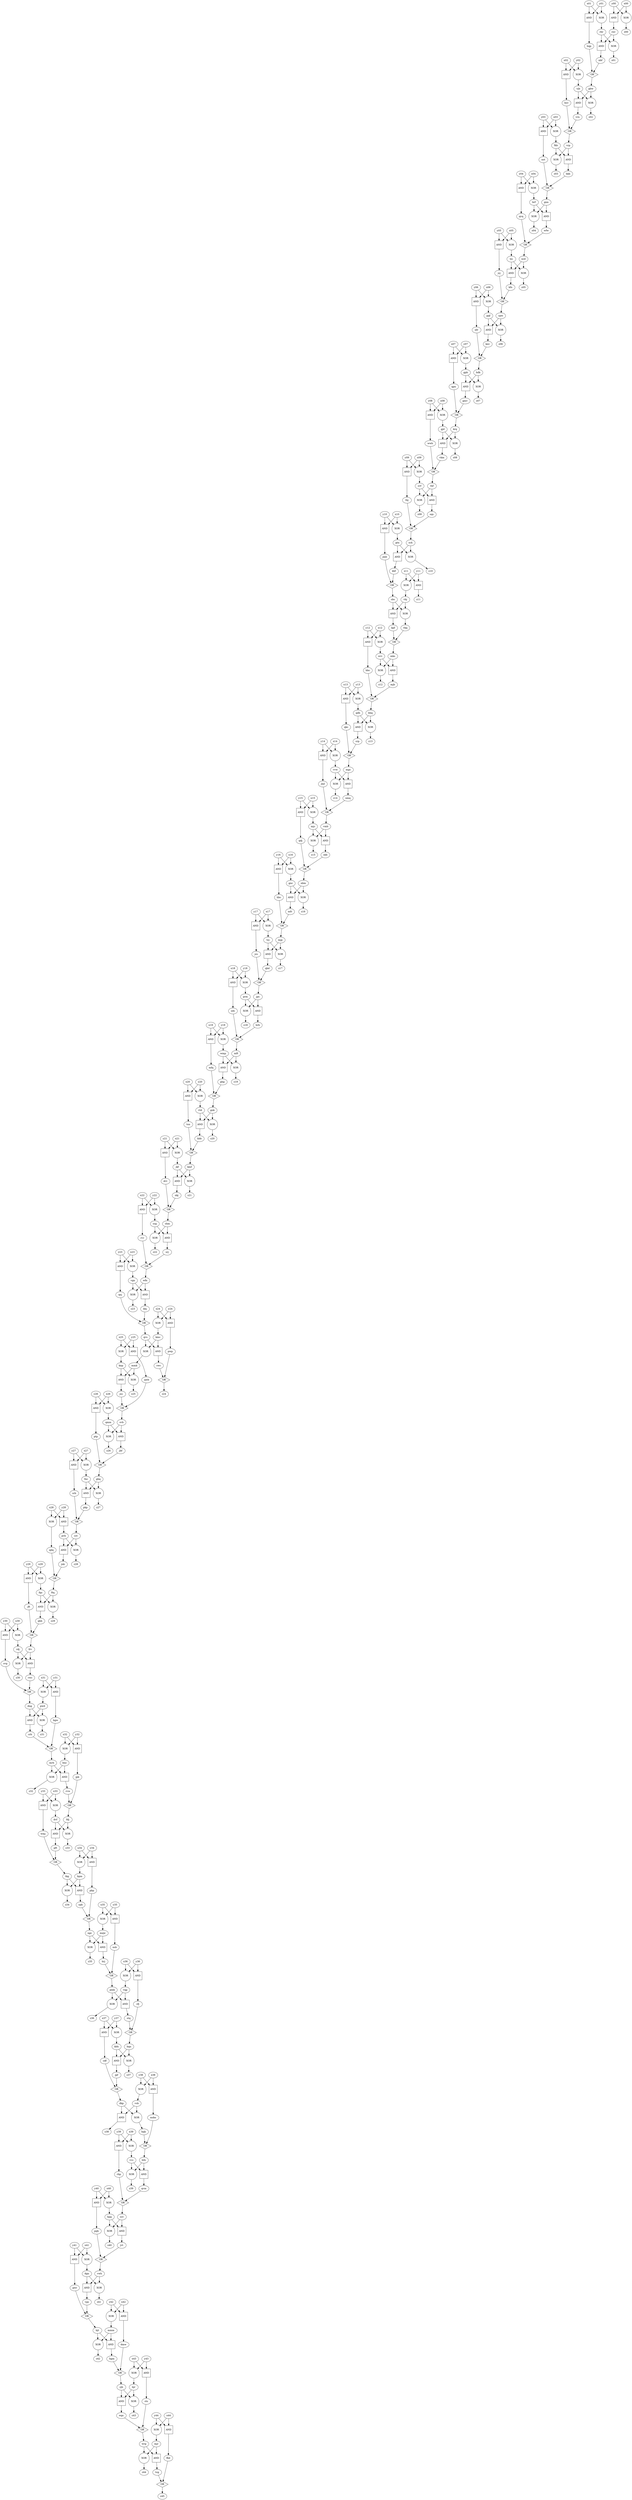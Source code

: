 digraph G {
   GATE1[label="XOR" shape="circle"];
   GATE2[label="XOR" shape="circle"];
   GATE3[label="XOR" shape="circle"];
   GATE4[label="AND" shape="square"];
   GATE5[label="AND" shape="square"];
   GATE6[label="XOR" shape="circle"];
   GATE7[label="XOR" shape="circle"];
   GATE8[label="XOR" shape="circle"];
   GATE9[label="AND" shape="square"];
   GATE10[label="OR" shape="diamond"];
   GATE11[label="AND" shape="square"];
   GATE12[label="AND" shape="square"];
   GATE13[label="XOR" shape="circle"];
   GATE14[label="XOR" shape="circle"];
   GATE15[label="AND" shape="square"];
   GATE16[label="OR" shape="diamond"];
   GATE17[label="AND" shape="square"];
   GATE18[label="XOR" shape="circle"];
   GATE19[label="XOR" shape="circle"];
   GATE20[label="OR" shape="diamond"];
   GATE21[label="AND" shape="square"];
   GATE22[label="OR" shape="diamond"];
   GATE23[label="AND" shape="square"];
   GATE24[label="XOR" shape="circle"];
   GATE25[label="OR" shape="diamond"];
   GATE26[label="XOR" shape="circle"];
   GATE27[label="AND" shape="square"];
   GATE28[label="XOR" shape="circle"];
   GATE29[label="XOR" shape="circle"];
   GATE30[label="OR" shape="diamond"];
   GATE31[label="AND" shape="square"];
   GATE32[label="OR" shape="diamond"];
   GATE33[label="XOR" shape="circle"];
   GATE34[label="XOR" shape="circle"];
   GATE35[label="AND" shape="square"];
   GATE36[label="XOR" shape="circle"];
   GATE37[label="XOR" shape="circle"];
   GATE38[label="AND" shape="square"];
   GATE39[label="XOR" shape="circle"];
   GATE40[label="XOR" shape="circle"];
   GATE41[label="XOR" shape="circle"];
   GATE42[label="XOR" shape="circle"];
   GATE43[label="XOR" shape="circle"];
   GATE44[label="XOR" shape="circle"];
   GATE45[label="XOR" shape="circle"];
   GATE46[label="OR" shape="diamond"];
   GATE47[label="OR" shape="diamond"];
   GATE48[label="OR" shape="diamond"];
   GATE49[label="XOR" shape="circle"];
   GATE50[label="XOR" shape="circle"];
   GATE51[label="OR" shape="diamond"];
   GATE52[label="AND" shape="square"];
   GATE53[label="XOR" shape="circle"];
   GATE54[label="OR" shape="diamond"];
   GATE55[label="XOR" shape="circle"];
   GATE56[label="XOR" shape="circle"];
   GATE57[label="XOR" shape="circle"];
   GATE58[label="AND" shape="square"];
   GATE59[label="OR" shape="diamond"];
   GATE60[label="AND" shape="square"];
   GATE61[label="AND" shape="square"];
   GATE62[label="AND" shape="square"];
   GATE63[label="XOR" shape="circle"];
   GATE64[label="XOR" shape="circle"];
   GATE65[label="OR" shape="diamond"];
   GATE66[label="XOR" shape="circle"];
   GATE67[label="AND" shape="square"];
   GATE68[label="AND" shape="square"];
   GATE69[label="AND" shape="square"];
   GATE70[label="AND" shape="square"];
   GATE71[label="AND" shape="square"];
   GATE72[label="OR" shape="diamond"];
   GATE73[label="AND" shape="square"];
   GATE74[label="XOR" shape="circle"];
   GATE75[label="AND" shape="square"];
   GATE76[label="XOR" shape="circle"];
   GATE77[label="XOR" shape="circle"];
   GATE78[label="OR" shape="diamond"];
   GATE79[label="OR" shape="diamond"];
   GATE80[label="OR" shape="diamond"];
   GATE81[label="XOR" shape="circle"];
   GATE82[label="AND" shape="square"];
   GATE83[label="AND" shape="square"];
   GATE84[label="AND" shape="square"];
   GATE85[label="AND" shape="square"];
   GATE86[label="OR" shape="diamond"];
   GATE87[label="XOR" shape="circle"];
   GATE88[label="OR" shape="diamond"];
   GATE89[label="XOR" shape="circle"];
   GATE90[label="AND" shape="square"];
   GATE91[label="OR" shape="diamond"];
   GATE92[label="AND" shape="square"];
   GATE93[label="AND" shape="square"];
   GATE94[label="OR" shape="diamond"];
   GATE95[label="AND" shape="square"];
   GATE96[label="AND" shape="square"];
   GATE97[label="OR" shape="diamond"];
   GATE98[label="OR" shape="diamond"];
   GATE99[label="AND" shape="square"];
   GATE100[label="XOR" shape="circle"];
   GATE101[label="AND" shape="square"];
   GATE102[label="AND" shape="square"];
   GATE103[label="OR" shape="diamond"];
   GATE104[label="XOR" shape="circle"];
   GATE105[label="AND" shape="square"];
   GATE106[label="XOR" shape="circle"];
   GATE107[label="XOR" shape="circle"];
   GATE108[label="AND" shape="square"];
   GATE109[label="XOR" shape="circle"];
   GATE110[label="XOR" shape="circle"];
   GATE111[label="AND" shape="square"];
   GATE112[label="AND" shape="square"];
   GATE113[label="AND" shape="square"];
   GATE114[label="AND" shape="square"];
   GATE115[label="AND" shape="square"];
   GATE116[label="AND" shape="square"];
   GATE117[label="XOR" shape="circle"];
   GATE118[label="AND" shape="square"];
   GATE119[label="AND" shape="square"];
   GATE120[label="XOR" shape="circle"];
   GATE121[label="OR" shape="diamond"];
   GATE122[label="AND" shape="square"];
   GATE123[label="OR" shape="diamond"];
   GATE124[label="AND" shape="square"];
   GATE125[label="AND" shape="square"];
   GATE126[label="AND" shape="square"];
   GATE127[label="XOR" shape="circle"];
   GATE128[label="AND" shape="square"];
   GATE129[label="AND" shape="square"];
   GATE130[label="OR" shape="diamond"];
   GATE131[label="OR" shape="diamond"];
   GATE132[label="XOR" shape="circle"];
   GATE133[label="OR" shape="diamond"];
   GATE134[label="XOR" shape="circle"];
   GATE135[label="OR" shape="diamond"];
   GATE136[label="OR" shape="diamond"];
   GATE137[label="XOR" shape="circle"];
   GATE138[label="OR" shape="diamond"];
   GATE139[label="OR" shape="diamond"];
   GATE140[label="OR" shape="diamond"];
   GATE141[label="OR" shape="diamond"];
   GATE142[label="XOR" shape="circle"];
   GATE143[label="XOR" shape="circle"];
   GATE144[label="AND" shape="square"];
   GATE145[label="OR" shape="diamond"];
   GATE146[label="AND" shape="square"];
   GATE147[label="XOR" shape="circle"];
   GATE148[label="OR" shape="diamond"];
   GATE149[label="AND" shape="square"];
   GATE150[label="AND" shape="square"];
   GATE151[label="AND" shape="square"];
   GATE152[label="XOR" shape="circle"];
   GATE153[label="XOR" shape="circle"];
   GATE154[label="AND" shape="square"];
   GATE155[label="AND" shape="square"];
   GATE156[label="AND" shape="square"];
   GATE157[label="AND" shape="square"];
   GATE158[label="AND" shape="square"];
   GATE159[label="XOR" shape="circle"];
   GATE160[label="OR" shape="diamond"];
   GATE161[label="AND" shape="square"];
   GATE162[label="XOR" shape="circle"];
   GATE163[label="XOR" shape="circle"];
   GATE164[label="XOR" shape="circle"];
   GATE165[label="AND" shape="square"];
   GATE166[label="XOR" shape="circle"];
   GATE167[label="AND" shape="square"];
   GATE168[label="XOR" shape="circle"];
   GATE169[label="XOR" shape="circle"];
   GATE170[label="OR" shape="diamond"];
   GATE171[label="XOR" shape="circle"];
   GATE172[label="AND" shape="square"];
   GATE173[label="AND" shape="square"];
   GATE174[label="AND" shape="square"];
   GATE175[label="XOR" shape="circle"];
   GATE176[label="XOR" shape="circle"];
   GATE177[label="AND" shape="square"];
   GATE178[label="AND" shape="square"];
   GATE179[label="AND" shape="square"];
   GATE180[label="XOR" shape="circle"];
   GATE181[label="XOR" shape="circle"];
   GATE182[label="XOR" shape="circle"];
   GATE183[label="AND" shape="square"];
   GATE184[label="AND" shape="square"];
   GATE185[label="AND" shape="square"];
   GATE186[label="AND" shape="square"];
   GATE187[label="XOR" shape="circle"];
   GATE188[label="AND" shape="square"];
   GATE189[label="AND" shape="square"];
   GATE190[label="XOR" shape="circle"];
   GATE191[label="OR" shape="diamond"];
   GATE192[label="XOR" shape="circle"];
   GATE193[label="XOR" shape="circle"];
   GATE194[label="XOR" shape="circle"];
   GATE195[label="XOR" shape="circle"];
   GATE196[label="XOR" shape="circle"];
   GATE197[label="OR" shape="diamond"];
   GATE198[label="XOR" shape="circle"];
   GATE199[label="XOR" shape="circle"];
   GATE200[label="AND" shape="square"];
   GATE201[label="OR" shape="diamond"];
   GATE202[label="XOR" shape="circle"];
   GATE203[label="XOR" shape="circle"];
   GATE204[label="AND" shape="square"];
   GATE205[label="XOR" shape="circle"];
   GATE206[label="AND" shape="square"];
   GATE207[label="XOR" shape="circle"];
   GATE208[label="XOR" shape="circle"];
   GATE209[label="AND" shape="square"];
   GATE210[label="XOR" shape="circle"];
   GATE211[label="AND" shape="square"];
   GATE212[label="XOR" shape="circle"];
   GATE213[label="AND" shape="square"];
   GATE214[label="AND" shape="square"];
   GATE215[label="AND" shape="square"];
   GATE216[label="XOR" shape="circle"];
   GATE217[label="AND" shape="square"];
   GATE218[label="XOR" shape="circle"];
   GATE219[label="OR" shape="diamond"];
   GATE220[label="AND" shape="square"];
   GATE221[label="XOR" shape="circle"];
   GATE222[label="AND" shape="square"];

   mrh -> GATE1
   mrh -> GATE12
   bnc -> GATE1
   bnc -> GATE12
   y14 -> GATE2
   y14 -> GATE215
   x14 -> GATE2
   x14 -> GATE215
   vvw -> GATE87
   vvw -> GATE188
   bjt -> GATE3
   bjt -> GATE200
   mmm -> GATE3
   mmm -> GATE200
   y41 -> GATE4
   y41 -> GATE44
   x41 -> GATE4
   x41 -> GATE44
   gwr -> GATE94
   sbs -> GATE5
   sbs -> GATE64
   vbj -> GATE5
   vbj -> GATE64
   kpf -> GATE170
   x01 -> GATE6
   x01 -> GATE217
   y01 -> GATE6
   y01 -> GATE217
   rbr -> GATE36
   rbr -> GATE118
   jkf -> GATE7
   jkf -> GATE214
   kmf -> GATE7
   kmf -> GATE214
   x25 -> GATE8
   x25 -> GATE172
   y25 -> GATE8
   y25 -> GATE172
   knp -> GATE68
   knp -> GATE104
   y05 -> GATE9
   y05 -> GATE18
   x05 -> GATE9
   x05 -> GATE18
   jcj -> GATE131
   qpn -> GATE10
   gmv -> GATE10
   krq -> GATE174
   krq -> GATE212
   x19 -> GATE11
   x19 -> GATE221
   y19 -> GATE11
   y19 -> GATE221
   mfq -> GATE145
   rvw -> GATE98
   wrg -> GATE13
   wrg -> GATE102
   mjr -> GATE13
   mjr -> GATE102
   y10 -> GATE14
   y10 -> GATE111
   x10 -> GATE14
   x10 -> GATE111
   gtn -> GATE117
   gtn -> GATE126
   y42 -> GATE15
   y42 -> GATE199
   x42 -> GATE15
   x42 -> GATE199
   dmw -> GATE46
   wmj -> GATE16
   pft -> GATE16
   tkg -> GATE63
   tkg -> GATE220
   x13 -> GATE17
   x13 -> GATE190
   y13 -> GATE17
   y13 -> GATE190
   qkc -> GATE30
   tjs -> GATE120
   tjs -> GATE178
   pmk -> GATE19
   pmk -> GATE35
   vqg -> GATE19
   vqg -> GATE35
   tcg -> GATE20
   fbd -> GATE20
   y33 -> GATE21
   y33 -> GATE33
   x33 -> GATE21
   x33 -> GATE33
   sqs -> GATE22
   thj -> GATE22
   sch -> GATE117
   sch -> GATE126
   y16 -> GATE23
   y16 -> GATE43
   x16 -> GATE23
   x16 -> GATE43
   hbc -> GATE103
   y09 -> GATE24
   y09 -> GATE83
   x09 -> GATE24
   x09 -> GATE83
   svf -> GATE50
   svf -> GATE92
   mjb -> GATE25
   bbc -> GATE25
   bhq -> GATE49
   bhq -> GATE155
   dvf -> GATE26
   dvf -> GATE129
   fdj -> GATE26
   fdj -> GATE129
   x34 -> GATE27
   x34 -> GATE89
   y34 -> GATE27
   y34 -> GATE89
   pbp -> GATE59
   y44 -> GATE28
   y44 -> GATE105
   x44 -> GATE28
   x44 -> GATE105
   x28 -> GATE29
   x28 -> GATE95
   y28 -> GATE29
   y28 -> GATE95
   qdq -> GATE123
   crp -> GATE30
   mgc -> GATE87
   mgc -> GATE188
   vgn -> GATE31
   vgn -> GATE205
   wfn -> GATE31
   wfn -> GATE205
   khj -> GATE54
   rwc -> GATE32
   svg -> GATE32
   dng -> GATE180
   dng -> GATE186
   y29 -> GATE34
   y29 -> GATE124
   x29 -> GATE34
   x29 -> GATE124
   fqc -> GATE40
   fqc -> GATE173
   stq -> GATE48
   rnv -> GATE36
   rnv -> GATE118
   x37 -> GATE37
   x37 -> GATE158
   y37 -> GATE37
   y37 -> GATE158
   kbh -> GATE39
   kbh -> GATE165
   x35 -> GATE38
   x35 -> GATE175
   y35 -> GATE38
   y35 -> GATE175
   nsb -> GATE219
   hqn -> GATE39
   hqn -> GATE165
   ftq -> GATE40
   ftq -> GATE173
   y21 -> GATE41
   y21 -> GATE67
   x21 -> GATE41
   x21 -> GATE67
   y39 -> GATE42
   y39 -> GATE184
   x39 -> GATE42
   x39 -> GATE184
   vvc -> GATE71
   vvc -> GATE159
   gnc -> GATE62
   gnc -> GATE143
   dgn -> GATE100
   dgn -> GATE167
   y12 -> GATE45
   y12 -> GATE156
   x12 -> GATE45
   x12 -> GATE156
   nvv -> GATE137
   nvv -> GATE179
   hgm -> GATE46
   cjb -> GATE73
   cjb -> GATE194
   crb -> GATE47
   bgw -> GATE47
   cfj -> GATE48
   qdh -> GATE49
   qdh -> GATE155
   thf -> GATE50
   thf -> GATE92
   skb -> GATE51
   qdj -> GATE51
   nbm -> GATE62
   nbm -> GATE143
   x24 -> GATE52
   x24 -> GATE202
   y24 -> GATE52
   y24 -> GATE202
   pwp -> GATE79
   x07 -> GATE53
   x07 -> GATE113
   y07 -> GATE53
   y07 -> GATE113
   gpb -> GATE84
   gpb -> GATE182
   qsj -> GATE54
   qvs -> GATE90
   qvs -> GATE153
   y30 -> GATE55
   y30 -> GATE93
   x30 -> GATE55
   x30 -> GATE93
   rdj -> GATE119
   rdj -> GATE171
   x20 -> GATE56
   x20 -> GATE58
   y20 -> GATE56
   y20 -> GATE58
   vtd -> GATE149
   vtd -> GATE203
   qmm -> GATE57
   qmm -> GATE82
   svb -> GATE57
   svb -> GATE82
   tsn -> GATE197
   cpb -> GATE59
   ngc -> GATE76
   ngc -> GATE114
   cct -> GATE60
   cct -> GATE196
   pvb -> GATE60
   pvb -> GATE196
   jnk -> GATE123
   y06 -> GATE61
   y06 -> GATE176
   x06 -> GATE61
   x06 -> GATE176
   nfr -> GATE86
   mfr -> GATE103
   bpm -> GATE63
   bpm -> GATE220
   vkq -> GATE170
   srj -> GATE65
   rvr -> GATE65
   y04 -> GATE66
   y04 -> GATE108
   x04 -> GATE66
   x04 -> GATE108
   brf -> GATE85
   brf -> GATE169
   drv -> GATE130
   mmk -> GATE68
   mmk -> GATE104
   jss -> GATE133
   x22 -> GATE69
   x22 -> GATE192
   y22 -> GATE69
   y22 -> GATE192
   y27 -> GATE70
   y27 -> GATE168
   x27 -> GATE70
   x27 -> GATE168
   srb -> GATE160
   hth -> GATE71
   hth -> GATE159
   qvm -> GATE88
   mdm -> GATE72
   hqh -> GATE72
   bjr -> GATE73
   bjr -> GATE194
   wgc -> GATE135
   prm -> GATE74
   prm -> GATE122
   jps -> GATE74
   jps -> GATE122
   hpg -> GATE75
   hpg -> GATE152
   ssv -> GATE75
   ssv -> GATE152
   jvt -> GATE148
   mqw -> GATE76
   mqw -> GATE114
   gbw -> GATE77
   gbw -> GATE213
   vjb -> GATE77
   vjb -> GATE213
   jbf -> GATE78
   ptp -> GATE78
   ghq -> GATE110
   ghq -> GATE161
   cwc -> GATE79
   hkh -> GATE80
   nst -> GATE80
   gnn -> GATE85
   gnn -> GATE169
   fkb -> GATE81
   fkb -> GATE211
   vrp -> GATE81
   vrp -> GATE211
   hdk -> GATE84
   hdk -> GATE182
   wfw -> GATE191
   knv -> GATE86
   rbp -> GATE88
   kmc -> GATE90
   kmc -> GATE153
   hqp -> GATE91
   nbf -> GATE91
   vgs -> GATE94
   y17 -> GATE96
   y17 -> GATE195
   x17 -> GATE96
   x17 -> GATE195
   jcs -> GATE121
   bsv -> GATE97
   vrn -> GATE97
   jpk -> GATE98
   x11 -> GATE99
   x11 -> GATE193
   y11 -> GATE99
   y11 -> GATE193
   vwh -> GATE100
   vwh -> GATE167
   y08 -> GATE101
   y08 -> GATE166
   x08 -> GATE101
   x08 -> GATE166
   wwb -> GATE139
   mjp -> GATE128
   mjp -> GATE208
   y15 -> GATE106
   y15 -> GATE177
   x15 -> GATE106
   x15 -> GATE177
   mjc -> GATE116
   mjc -> GATE181
   x32 -> GATE107
   x32 -> GATE112
   y32 -> GATE107
   y32 -> GATE112
   qvq -> GATE191
   ssg -> GATE109
   ssg -> GATE209
   shm -> GATE109
   shm -> GATE209
   fnc -> GATE110
   fnc -> GATE161
   jmb -> GATE138
   hrj -> GATE219
   x43 -> GATE115
   x43 -> GATE163
   y43 -> GATE115
   y43 -> GATE163
   cts -> GATE135
   vmb -> GATE116
   vmb -> GATE181
   frv -> GATE119
   frv -> GATE171
   ncd -> GATE120
   ncd -> GATE178
   qbd -> GATE121
   hrb -> GATE201
   jft -> GATE140
   y40 -> GATE125
   y40 -> GATE218
   x40 -> GATE125
   x40 -> GATE218
   pqh -> GATE148
   kbf -> GATE138
   wmp -> GATE127
   wmp -> GATE222
   mft -> GATE127
   mft -> GATE222
   tcj -> GATE128
   tcj -> GATE208
   nkj -> GATE130
   kfn -> GATE131
   cpw -> GATE132
   cpw -> GATE144
   gqf -> GATE132
   gqf -> GATE144
   qwb -> GATE133
   x02 -> GATE134
   x02 -> GATE151
   y02 -> GATE134
   y02 -> GATE151
   nmq -> GATE136
   jhd -> GATE136
   mks -> GATE137
   mks -> GATE179
   vkm -> GATE139
   qhh -> GATE140
   jpf -> GATE141
   cdf -> GATE141
   dkp -> GATE206
   dkp -> GATE210
   x36 -> GATE142
   x36 -> GATE183
   y36 -> GATE142
   y36 -> GATE183
   ghg -> GATE145
   gnk -> GATE149
   gnk -> GATE203
   y38 -> GATE146
   y38 -> GATE198
   x38 -> GATE146
   x38 -> GATE198
   y23 -> GATE147
   y23 -> GATE157
   x23 -> GATE147
   x23 -> GATE157
   hbb -> GATE197
   x18 -> GATE150
   x18 -> GATE162
   y18 -> GATE150
   y18 -> GATE162
   sds -> GATE201
   y26 -> GATE154
   y26 -> GATE164
   x26 -> GATE154
   x26 -> GATE164
   pkp -> GATE160
   gjd -> GATE174
   gjd -> GATE212
   pwd -> GATE180
   pwd -> GATE186
   y03 -> GATE185
   y03 -> GATE187
   x03 -> GATE185
   x03 -> GATE187
   x31 -> GATE189
   x31 -> GATE216
   y31 -> GATE189
   y31 -> GATE216
   vsb -> GATE206
   vsb -> GATE210
   y00 -> GATE204
   y00 -> GATE207
   x00 -> GATE204
   x00 -> GATE207

   GATE1 -> z32
   GATE2 -> vvw
   GATE3 -> z42
   GATE4 -> gwr
   GATE5 -> kpf
   GATE6 -> rbr
   GATE7 -> z21
   GATE8 -> knp
   GATE9 -> jcj
   GATE10 -> krq
   GATE11 -> mfq
   GATE12 -> rvw
   GATE13 -> z44
   GATE14 -> gtn
   GATE15 -> dmw
   GATE16 -> tkg
   GATE17 -> qkc
   GATE18 -> tjs
   GATE19 -> z36
   GATE20 -> z45
   GATE21 -> wmj
   GATE22 -> sch
   GATE23 -> hbc
   GATE24 -> svf
   GATE25 -> bhq
   GATE26 -> z33
   GATE27 -> pbp
   GATE28 -> mjr
   GATE29 -> qdq
   GATE30 -> mgc
   GATE31 -> khj
   GATE32 -> dng
   GATE33 -> dvf
   GATE34 -> fqc
   GATE35 -> stq
   GATE36 -> z01
   GATE37 -> kbh
   GATE38 -> nsb
   GATE39 -> z37
   GATE40 -> z29
   GATE41 -> jkf
   GATE42 -> vvc
   GATE43 -> gnc
   GATE44 -> dgn
   GATE45 -> nvv
   GATE46 -> cjb
   GATE47 -> mrh
   GATE48 -> hqn
   GATE49 -> z13
   GATE50 -> z09
   GATE51 -> nbm
   GATE52 -> pwp
   GATE53 -> gpb
   GATE54 -> qvs
   GATE55 -> rdj
   GATE56 -> vtd
   GATE57 -> z26
   GATE58 -> tsn
   GATE59 -> ngc
   GATE60 -> jnk
   GATE61 -> nfr
   GATE62 -> mfr
   GATE63 -> z34
   GATE64 -> vkq
   GATE65 -> wfn
   GATE66 -> brf
   GATE67 -> drv
   GATE68 -> jss
   GATE69 -> rvr
   GATE70 -> srb
   GATE71 -> qvm
   GATE72 -> hth
   GATE73 -> wgc
   GATE74 -> z18
   GATE75 -> jvt
   GATE76 -> z35
   GATE77 -> z02
   GATE78 -> ghq
   GATE79 -> z24
   GATE80 -> gnn
   GATE81 -> z03
   GATE82 -> jbf
   GATE83 -> thj
   GATE84 -> gmv
   GATE85 -> wfw
   GATE86 -> hdk
   GATE87 -> z14
   GATE88 -> ssv
   GATE89 -> bpm
   GATE90 -> cwc
   GATE91 -> gbw
   GATE92 -> sqs
   GATE93 -> svg
   GATE94 -> bjt
   GATE95 -> pvb
   GATE96 -> jcs
   GATE97 -> vrp
   GATE98 -> fdj
   GATE99 -> z11
   GATE100 -> z41
   GATE101 -> wwb
   GATE102 -> tcg
   GATE103 -> mjp
   GATE104 -> z25
   GATE105 -> fbd
   GATE106 -> mjc
   GATE107 -> bnc
   GATE108 -> qvq
   GATE109 -> z22
   GATE110 -> z27
   GATE111 -> jmb
   GATE112 -> jpk
   GATE113 -> qpn
   GATE114 -> hrj
   GATE115 -> cts
   GATE116 -> skb
   GATE117 -> z10
   GATE118 -> nbf
   GATE119 -> rwc
   GATE120 -> z05
   GATE121 -> jps
   GATE122 -> hrb
   GATE123 -> ftq
   GATE124 -> jft
   GATE125 -> pqh
   GATE126 -> kbf
   GATE127 -> z19
   GATE128 -> qbd
   GATE129 -> pft
   GATE130 -> shm
   GATE131 -> cpw
   GATE132 -> z06
   GATE133 -> svb
   GATE134 -> vjb
   GATE135 -> wrg
   GATE136 -> vmb
   GATE137 -> z12
   GATE138 -> sbs
   GATE139 -> thf
   GATE140 -> frv
   GATE141 -> dkp
   GATE142 -> vqg
   GATE143 -> z16
   GATE144 -> knv
   GATE145 -> gnk
   GATE146 -> mdm
   GATE147 -> vgn
   GATE148 -> vwh
   GATE149 -> hbb
   GATE150 -> sds
   GATE151 -> bsv
   GATE152 -> z40
   GATE153 -> mmk
   GATE154 -> ptp
   GATE155 -> crp
   GATE156 -> bbc
   GATE157 -> qsj
   GATE158 -> cdf
   GATE159 -> z39
   GATE160 -> cct
   GATE161 -> pkp
   GATE162 -> prm
   GATE163 -> bjr
   GATE164 -> qmm
   GATE165 -> jpf
   GATE166 -> gjd
   GATE167 -> vgs
   GATE168 -> fnc
   GATE169 -> z04
   GATE170 -> mks
   GATE171 -> z30
   GATE172 -> qwb
   GATE173 -> qhh
   GATE174 -> vkm
   GATE175 -> mqw
   GATE176 -> gqf
   GATE177 -> qdj
   GATE178 -> kfn
   GATE179 -> mjb
   GATE180 -> z31
   GATE181 -> z15
   GATE182 -> z07
   GATE183 -> cfj
   GATE184 -> rbp
   GATE185 -> nst
   GATE186 -> crb
   GATE187 -> fkb
   GATE188 -> nmq
   GATE189 -> bgw
   GATE190 -> qdh
   GATE191 -> ncd
   GATE192 -> ssg
   GATE193 -> vbj
   GATE194 -> z43
   GATE195 -> tcj
   GATE196 -> z28
   GATE197 -> kmf
   GATE198 -> vsb
   GATE199 -> mmm
   GATE200 -> hgm
   GATE201 -> mft
   GATE202 -> kmc
   GATE203 -> z20
   GATE204 -> rnv
   GATE205 -> z23
   GATE206 -> z38
   GATE207 -> z00
   GATE208 -> z17
   GATE209 -> srj
   GATE210 -> hqh
   GATE211 -> hkh
   GATE212 -> z08
   GATE213 -> vrn
   GATE214 -> nkj
   GATE215 -> jhd
   GATE216 -> pwd
   GATE217 -> hqp
   GATE218 -> hpg
   GATE219 -> pmk
   GATE220 -> cpb
   GATE221 -> wmp
   GATE222 -> ghg
}

